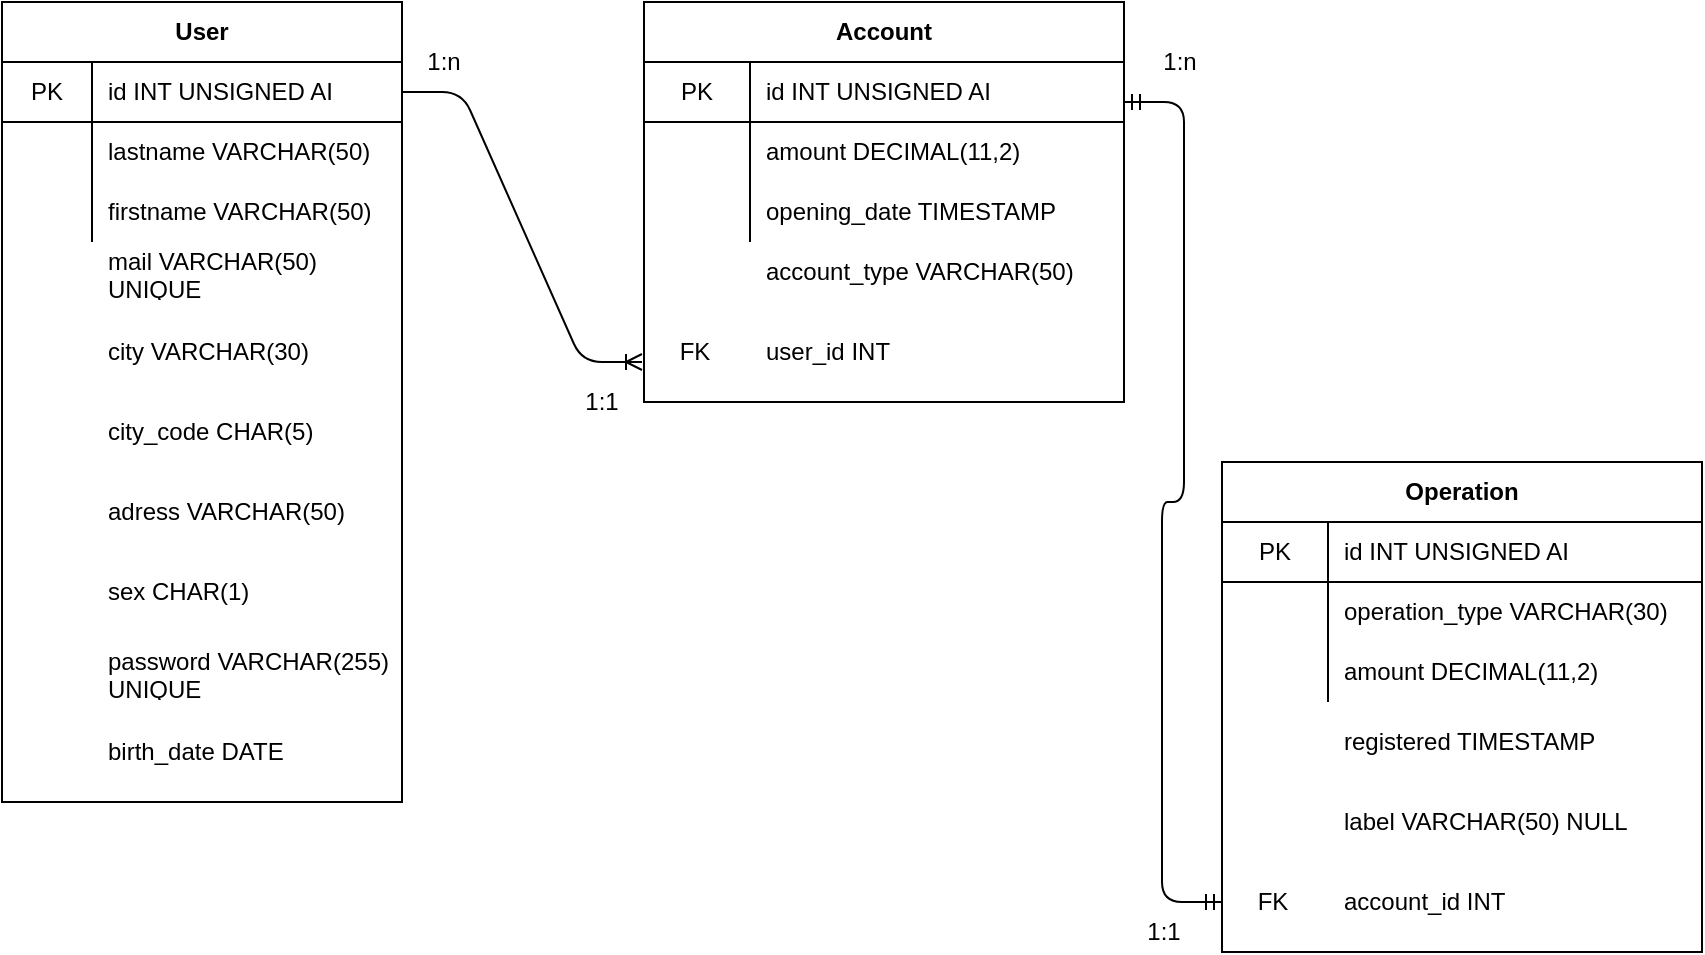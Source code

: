 <mxfile version="13.7.5" type="device"><diagram id="R2lEEEUBdFMjLlhIrx00" name="Page-1"><mxGraphModel dx="803" dy="495" grid="1" gridSize="10" guides="1" tooltips="1" connect="1" arrows="1" fold="1" page="1" pageScale="1" pageWidth="850" pageHeight="1100" math="0" shadow="0" extFonts="Permanent Marker^https://fonts.googleapis.com/css?family=Permanent+Marker"><root><mxCell id="0"/><mxCell id="1" parent="0"/><mxCell id="YwHxQ5i63lWsb7Xp2gXt-22" value="" style="shape=partialRectangle;html=1;whiteSpace=wrap;collapsible=0;dropTarget=0;pointerEvents=0;fillColor=none;top=0;left=0;bottom=0;right=0;points=[[0,0.5],[1,0.5]];portConstraint=eastwest;" parent="1" vertex="1"><mxGeometry y="160" width="200" height="30" as="geometry"/></mxCell><mxCell id="YwHxQ5i63lWsb7Xp2gXt-23" value="" style="shape=partialRectangle;html=1;whiteSpace=wrap;connectable=0;fillColor=none;top=0;left=0;bottom=0;right=0;overflow=hidden;" parent="YwHxQ5i63lWsb7Xp2gXt-22" vertex="1"><mxGeometry width="45" height="30" as="geometry"/></mxCell><mxCell id="YwHxQ5i63lWsb7Xp2gXt-24" value="mail VARCHAR(50) UNIQUE" style="shape=partialRectangle;html=1;whiteSpace=wrap;connectable=0;fillColor=none;top=0;left=0;bottom=0;right=0;align=left;spacingLeft=6;overflow=hidden;" parent="YwHxQ5i63lWsb7Xp2gXt-22" vertex="1"><mxGeometry x="45" width="155" height="30" as="geometry"/></mxCell><mxCell id="YwHxQ5i63lWsb7Xp2gXt-25" value="" style="shape=partialRectangle;html=1;whiteSpace=wrap;collapsible=0;dropTarget=0;pointerEvents=0;fillColor=none;top=0;left=0;bottom=0;right=0;points=[[0,0.5],[1,0.5]];portConstraint=eastwest;" parent="1" vertex="1"><mxGeometry y="200" width="200" height="30" as="geometry"/></mxCell><mxCell id="YwHxQ5i63lWsb7Xp2gXt-26" value="" style="shape=partialRectangle;html=1;whiteSpace=wrap;connectable=0;fillColor=none;top=0;left=0;bottom=0;right=0;overflow=hidden;" parent="YwHxQ5i63lWsb7Xp2gXt-25" vertex="1"><mxGeometry width="45" height="30" as="geometry"/></mxCell><mxCell id="YwHxQ5i63lWsb7Xp2gXt-27" value="city VARCHAR(30)" style="shape=partialRectangle;html=1;whiteSpace=wrap;connectable=0;fillColor=none;top=0;left=0;bottom=0;right=0;align=left;spacingLeft=6;overflow=hidden;" parent="YwHxQ5i63lWsb7Xp2gXt-25" vertex="1"><mxGeometry x="45" width="155" height="30" as="geometry"/></mxCell><mxCell id="YwHxQ5i63lWsb7Xp2gXt-28" value="city_code CHAR(5)" style="shape=partialRectangle;html=1;whiteSpace=wrap;connectable=0;fillColor=none;top=0;left=0;bottom=0;right=0;align=left;spacingLeft=6;overflow=hidden;" parent="1" vertex="1"><mxGeometry x="45" y="240" width="155" height="30" as="geometry"/></mxCell><mxCell id="YwHxQ5i63lWsb7Xp2gXt-29" value="adress VARCHAR(50)" style="shape=partialRectangle;html=1;whiteSpace=wrap;connectable=0;fillColor=none;top=0;left=0;bottom=0;right=0;align=left;spacingLeft=6;overflow=hidden;" parent="1" vertex="1"><mxGeometry x="45" y="280" width="155" height="30" as="geometry"/></mxCell><mxCell id="YwHxQ5i63lWsb7Xp2gXt-30" value="sex CHAR(1)" style="shape=partialRectangle;html=1;whiteSpace=wrap;connectable=0;fillColor=none;top=0;left=0;bottom=0;right=0;align=left;spacingLeft=6;overflow=hidden;" parent="1" vertex="1"><mxGeometry x="45" y="320" width="155" height="30" as="geometry"/></mxCell><mxCell id="YwHxQ5i63lWsb7Xp2gXt-31" value="password VARCHAR(255) UNIQUE" style="shape=partialRectangle;html=1;whiteSpace=wrap;connectable=0;fillColor=none;top=0;left=0;bottom=0;right=0;align=left;spacingLeft=6;overflow=hidden;" parent="1" vertex="1"><mxGeometry x="45" y="360" width="155" height="30" as="geometry"/></mxCell><mxCell id="YwHxQ5i63lWsb7Xp2gXt-32" value="birth_date DATE" style="shape=partialRectangle;html=1;whiteSpace=wrap;connectable=0;fillColor=none;top=0;left=0;bottom=0;right=0;align=left;spacingLeft=6;overflow=hidden;" parent="1" vertex="1"><mxGeometry x="45" y="400" width="155" height="30" as="geometry"/></mxCell><mxCell id="YwHxQ5i63lWsb7Xp2gXt-44" value="account_type VARCHAR(50)" style="shape=partialRectangle;html=1;whiteSpace=wrap;connectable=0;fillColor=none;top=0;left=0;bottom=0;right=0;align=left;spacingLeft=6;overflow=hidden;" parent="1" vertex="1"><mxGeometry x="374" y="160" width="187" height="30" as="geometry"/></mxCell><mxCell id="YwHxQ5i63lWsb7Xp2gXt-45" value="user_id INT" style="shape=partialRectangle;html=1;whiteSpace=wrap;connectable=0;fillColor=none;top=0;left=0;bottom=0;right=0;align=left;spacingLeft=6;overflow=hidden;" parent="1" vertex="1"><mxGeometry x="374" y="200" width="187" height="30" as="geometry"/></mxCell><mxCell id="YwHxQ5i63lWsb7Xp2gXt-46" value="FK" style="shape=partialRectangle;html=1;whiteSpace=wrap;connectable=0;fillColor=none;top=0;left=0;bottom=0;right=0;overflow=hidden;" parent="1" vertex="1"><mxGeometry x="320" y="200" width="53" height="30" as="geometry"/></mxCell><mxCell id="YwHxQ5i63lWsb7Xp2gXt-57" value="amount DECIMAL(11,2)" style="shape=partialRectangle;html=1;whiteSpace=wrap;connectable=0;fillColor=none;top=0;left=0;bottom=0;right=0;align=left;spacingLeft=6;overflow=hidden;" parent="1" vertex="1"><mxGeometry x="663" y="360" width="187" height="30" as="geometry"/></mxCell><mxCell id="YwHxQ5i63lWsb7Xp2gXt-58" value="registered TIMESTAMP" style="shape=partialRectangle;html=1;whiteSpace=wrap;connectable=0;fillColor=none;top=0;left=0;bottom=0;right=0;align=left;spacingLeft=6;overflow=hidden;" parent="1" vertex="1"><mxGeometry x="663" y="395" width="187" height="30" as="geometry"/></mxCell><mxCell id="YwHxQ5i63lWsb7Xp2gXt-59" value="account_id INT" style="shape=partialRectangle;html=1;whiteSpace=wrap;connectable=0;fillColor=none;top=0;left=0;bottom=0;right=0;align=left;spacingLeft=6;overflow=hidden;" parent="1" vertex="1"><mxGeometry x="663" y="475" width="187" height="30" as="geometry"/></mxCell><mxCell id="YwHxQ5i63lWsb7Xp2gXt-61" value="FK" style="shape=partialRectangle;html=1;whiteSpace=wrap;connectable=0;fillColor=none;top=0;left=0;bottom=0;right=0;overflow=hidden;" parent="1" vertex="1"><mxGeometry x="609" y="475" width="53" height="30" as="geometry"/></mxCell><mxCell id="YwHxQ5i63lWsb7Xp2gXt-64" value="label VARCHAR(50) NULL" style="shape=partialRectangle;html=1;whiteSpace=wrap;connectable=0;fillColor=none;top=0;left=0;bottom=0;right=0;align=left;spacingLeft=6;overflow=hidden;" parent="1" vertex="1"><mxGeometry x="663" y="435" width="187" height="30" as="geometry"/></mxCell><mxCell id="YwHxQ5i63lWsb7Xp2gXt-68" value="" style="edgeStyle=entityRelationEdgeStyle;fontSize=12;html=1;endArrow=ERoneToMany;exitX=1;exitY=0.5;exitDx=0;exitDy=0;" parent="1" source="YwHxQ5i63lWsb7Xp2gXt-13" edge="1"><mxGeometry width="100" height="100" relative="1" as="geometry"><mxPoint x="280" y="200" as="sourcePoint"/><mxPoint x="320" y="220" as="targetPoint"/></mxGeometry></mxCell><mxCell id="YwHxQ5i63lWsb7Xp2gXt-12" value="User" style="shape=table;html=1;whiteSpace=wrap;startSize=30;container=1;collapsible=0;childLayout=tableLayout;fixedRows=1;rowLines=0;fontStyle=1;align=center;" parent="1" vertex="1"><mxGeometry y="40" width="200" height="400" as="geometry"/></mxCell><mxCell id="YwHxQ5i63lWsb7Xp2gXt-13" value="" style="shape=partialRectangle;html=1;whiteSpace=wrap;collapsible=0;dropTarget=0;pointerEvents=0;fillColor=none;top=0;left=0;bottom=1;right=0;points=[[0,0.5],[1,0.5]];portConstraint=eastwest;" parent="YwHxQ5i63lWsb7Xp2gXt-12" vertex="1"><mxGeometry y="30" width="200" height="30" as="geometry"/></mxCell><mxCell id="YwHxQ5i63lWsb7Xp2gXt-14" value="PK" style="shape=partialRectangle;html=1;whiteSpace=wrap;connectable=0;fillColor=none;top=0;left=0;bottom=0;right=0;overflow=hidden;" parent="YwHxQ5i63lWsb7Xp2gXt-13" vertex="1"><mxGeometry width="45" height="30" as="geometry"/></mxCell><mxCell id="YwHxQ5i63lWsb7Xp2gXt-15" value="id INT UNSIGNED AI" style="shape=partialRectangle;html=1;whiteSpace=wrap;connectable=0;fillColor=none;top=0;left=0;bottom=0;right=0;align=left;spacingLeft=6;overflow=hidden;" parent="YwHxQ5i63lWsb7Xp2gXt-13" vertex="1"><mxGeometry x="45" width="155" height="30" as="geometry"/></mxCell><mxCell id="YwHxQ5i63lWsb7Xp2gXt-16" value="" style="shape=partialRectangle;html=1;whiteSpace=wrap;collapsible=0;dropTarget=0;pointerEvents=0;fillColor=none;top=0;left=0;bottom=0;right=0;points=[[0,0.5],[1,0.5]];portConstraint=eastwest;" parent="YwHxQ5i63lWsb7Xp2gXt-12" vertex="1"><mxGeometry y="60" width="200" height="30" as="geometry"/></mxCell><mxCell id="YwHxQ5i63lWsb7Xp2gXt-17" value="" style="shape=partialRectangle;html=1;whiteSpace=wrap;connectable=0;fillColor=none;top=0;left=0;bottom=0;right=0;overflow=hidden;" parent="YwHxQ5i63lWsb7Xp2gXt-16" vertex="1"><mxGeometry width="45" height="30" as="geometry"/></mxCell><mxCell id="YwHxQ5i63lWsb7Xp2gXt-18" value="lastname VARCHAR(50)" style="shape=partialRectangle;html=1;whiteSpace=wrap;connectable=0;fillColor=none;top=0;left=0;bottom=0;right=0;align=left;spacingLeft=6;overflow=hidden;" parent="YwHxQ5i63lWsb7Xp2gXt-16" vertex="1"><mxGeometry x="45" width="155" height="30" as="geometry"/></mxCell><mxCell id="YwHxQ5i63lWsb7Xp2gXt-19" value="" style="shape=partialRectangle;html=1;whiteSpace=wrap;collapsible=0;dropTarget=0;pointerEvents=0;fillColor=none;top=0;left=0;bottom=0;right=0;points=[[0,0.5],[1,0.5]];portConstraint=eastwest;" parent="YwHxQ5i63lWsb7Xp2gXt-12" vertex="1"><mxGeometry y="90" width="200" height="30" as="geometry"/></mxCell><mxCell id="YwHxQ5i63lWsb7Xp2gXt-20" value="" style="shape=partialRectangle;html=1;whiteSpace=wrap;connectable=0;fillColor=none;top=0;left=0;bottom=0;right=0;overflow=hidden;" parent="YwHxQ5i63lWsb7Xp2gXt-19" vertex="1"><mxGeometry width="45" height="30" as="geometry"/></mxCell><mxCell id="YwHxQ5i63lWsb7Xp2gXt-21" value="firstname VARCHAR(50)" style="shape=partialRectangle;html=1;whiteSpace=wrap;connectable=0;fillColor=none;top=0;left=0;bottom=0;right=0;align=left;spacingLeft=6;overflow=hidden;" parent="YwHxQ5i63lWsb7Xp2gXt-19" vertex="1"><mxGeometry x="45" width="155" height="30" as="geometry"/></mxCell><mxCell id="YwHxQ5i63lWsb7Xp2gXt-33" value="Account" style="shape=table;html=1;whiteSpace=wrap;startSize=30;container=1;collapsible=0;childLayout=tableLayout;fixedRows=1;rowLines=0;fontStyle=1;align=center;" parent="1" vertex="1"><mxGeometry x="321" y="40" width="240" height="200" as="geometry"/></mxCell><mxCell id="YwHxQ5i63lWsb7Xp2gXt-34" value="" style="shape=partialRectangle;html=1;whiteSpace=wrap;collapsible=0;dropTarget=0;pointerEvents=0;fillColor=none;top=0;left=0;bottom=1;right=0;points=[[0,0.5],[1,0.5]];portConstraint=eastwest;" parent="YwHxQ5i63lWsb7Xp2gXt-33" vertex="1"><mxGeometry y="30" width="240" height="30" as="geometry"/></mxCell><mxCell id="YwHxQ5i63lWsb7Xp2gXt-35" value="PK" style="shape=partialRectangle;html=1;whiteSpace=wrap;connectable=0;fillColor=none;top=0;left=0;bottom=0;right=0;overflow=hidden;" parent="YwHxQ5i63lWsb7Xp2gXt-34" vertex="1"><mxGeometry width="53" height="30" as="geometry"/></mxCell><mxCell id="YwHxQ5i63lWsb7Xp2gXt-36" value="id INT UNSIGNED AI" style="shape=partialRectangle;html=1;whiteSpace=wrap;connectable=0;fillColor=none;top=0;left=0;bottom=0;right=0;align=left;spacingLeft=6;overflow=hidden;" parent="YwHxQ5i63lWsb7Xp2gXt-34" vertex="1"><mxGeometry x="53" width="187" height="30" as="geometry"/></mxCell><mxCell id="YwHxQ5i63lWsb7Xp2gXt-37" value="" style="shape=partialRectangle;html=1;whiteSpace=wrap;collapsible=0;dropTarget=0;pointerEvents=0;fillColor=none;top=0;left=0;bottom=0;right=0;points=[[0,0.5],[1,0.5]];portConstraint=eastwest;" parent="YwHxQ5i63lWsb7Xp2gXt-33" vertex="1"><mxGeometry y="60" width="240" height="30" as="geometry"/></mxCell><mxCell id="YwHxQ5i63lWsb7Xp2gXt-38" value="" style="shape=partialRectangle;html=1;whiteSpace=wrap;connectable=0;fillColor=none;top=0;left=0;bottom=0;right=0;overflow=hidden;" parent="YwHxQ5i63lWsb7Xp2gXt-37" vertex="1"><mxGeometry width="53" height="30" as="geometry"/></mxCell><mxCell id="YwHxQ5i63lWsb7Xp2gXt-39" value="amount DECIMAL(11,2)" style="shape=partialRectangle;html=1;whiteSpace=wrap;connectable=0;fillColor=none;top=0;left=0;bottom=0;right=0;align=left;spacingLeft=6;overflow=hidden;" parent="YwHxQ5i63lWsb7Xp2gXt-37" vertex="1"><mxGeometry x="53" width="187" height="30" as="geometry"/></mxCell><mxCell id="YwHxQ5i63lWsb7Xp2gXt-40" value="" style="shape=partialRectangle;html=1;whiteSpace=wrap;collapsible=0;dropTarget=0;pointerEvents=0;fillColor=none;top=0;left=0;bottom=0;right=0;points=[[0,0.5],[1,0.5]];portConstraint=eastwest;" parent="YwHxQ5i63lWsb7Xp2gXt-33" vertex="1"><mxGeometry y="90" width="240" height="30" as="geometry"/></mxCell><mxCell id="YwHxQ5i63lWsb7Xp2gXt-41" value="" style="shape=partialRectangle;html=1;whiteSpace=wrap;connectable=0;fillColor=none;top=0;left=0;bottom=0;right=0;overflow=hidden;" parent="YwHxQ5i63lWsb7Xp2gXt-40" vertex="1"><mxGeometry width="53" height="30" as="geometry"/></mxCell><mxCell id="YwHxQ5i63lWsb7Xp2gXt-42" value="opening_date TIMESTAMP" style="shape=partialRectangle;html=1;whiteSpace=wrap;connectable=0;fillColor=none;top=0;left=0;bottom=0;right=0;align=left;spacingLeft=6;overflow=hidden;" parent="YwHxQ5i63lWsb7Xp2gXt-40" vertex="1"><mxGeometry x="53" width="187" height="30" as="geometry"/></mxCell><mxCell id="YwHxQ5i63lWsb7Xp2gXt-47" value="Operation" style="shape=table;html=1;whiteSpace=wrap;startSize=30;container=1;collapsible=0;childLayout=tableLayout;fixedRows=1;rowLines=0;fontStyle=1;align=center;" parent="1" vertex="1"><mxGeometry x="610" y="270" width="240" height="245" as="geometry"/></mxCell><mxCell id="YwHxQ5i63lWsb7Xp2gXt-48" value="" style="shape=partialRectangle;html=1;whiteSpace=wrap;collapsible=0;dropTarget=0;pointerEvents=0;fillColor=none;top=0;left=0;bottom=1;right=0;points=[[0,0.5],[1,0.5]];portConstraint=eastwest;" parent="YwHxQ5i63lWsb7Xp2gXt-47" vertex="1"><mxGeometry y="30" width="240" height="30" as="geometry"/></mxCell><mxCell id="YwHxQ5i63lWsb7Xp2gXt-49" value="PK" style="shape=partialRectangle;html=1;whiteSpace=wrap;connectable=0;fillColor=none;top=0;left=0;bottom=0;right=0;overflow=hidden;" parent="YwHxQ5i63lWsb7Xp2gXt-48" vertex="1"><mxGeometry width="53" height="30" as="geometry"/></mxCell><mxCell id="YwHxQ5i63lWsb7Xp2gXt-50" value="id INT UNSIGNED AI" style="shape=partialRectangle;html=1;whiteSpace=wrap;connectable=0;fillColor=none;top=0;left=0;bottom=0;right=0;align=left;spacingLeft=6;overflow=hidden;" parent="YwHxQ5i63lWsb7Xp2gXt-48" vertex="1"><mxGeometry x="53" width="187" height="30" as="geometry"/></mxCell><mxCell id="YwHxQ5i63lWsb7Xp2gXt-51" value="" style="shape=partialRectangle;html=1;whiteSpace=wrap;collapsible=0;dropTarget=0;pointerEvents=0;fillColor=none;top=0;left=0;bottom=0;right=0;points=[[0,0.5],[1,0.5]];portConstraint=eastwest;" parent="YwHxQ5i63lWsb7Xp2gXt-47" vertex="1"><mxGeometry y="60" width="240" height="30" as="geometry"/></mxCell><mxCell id="YwHxQ5i63lWsb7Xp2gXt-52" value="" style="shape=partialRectangle;html=1;whiteSpace=wrap;connectable=0;fillColor=none;top=0;left=0;bottom=0;right=0;overflow=hidden;" parent="YwHxQ5i63lWsb7Xp2gXt-51" vertex="1"><mxGeometry width="53" height="30" as="geometry"/></mxCell><mxCell id="YwHxQ5i63lWsb7Xp2gXt-53" value="operation_type VARCHAR(30)" style="shape=partialRectangle;html=1;whiteSpace=wrap;connectable=0;fillColor=none;top=0;left=0;bottom=0;right=0;align=left;spacingLeft=6;overflow=hidden;" parent="YwHxQ5i63lWsb7Xp2gXt-51" vertex="1"><mxGeometry x="53" width="187" height="30" as="geometry"/></mxCell><mxCell id="YwHxQ5i63lWsb7Xp2gXt-54" value="" style="shape=partialRectangle;html=1;whiteSpace=wrap;collapsible=0;dropTarget=0;pointerEvents=0;fillColor=none;top=0;left=0;bottom=0;right=0;points=[[0,0.5],[1,0.5]];portConstraint=eastwest;" parent="YwHxQ5i63lWsb7Xp2gXt-47" vertex="1"><mxGeometry y="90" width="240" height="30" as="geometry"/></mxCell><mxCell id="YwHxQ5i63lWsb7Xp2gXt-55" value="" style="shape=partialRectangle;html=1;whiteSpace=wrap;connectable=0;fillColor=none;top=0;left=0;bottom=0;right=0;overflow=hidden;" parent="YwHxQ5i63lWsb7Xp2gXt-54" vertex="1"><mxGeometry width="53" height="30" as="geometry"/></mxCell><mxCell id="YwHxQ5i63lWsb7Xp2gXt-56" value="" style="shape=partialRectangle;html=1;whiteSpace=wrap;connectable=0;fillColor=none;top=0;left=0;bottom=0;right=0;align=left;spacingLeft=6;overflow=hidden;" parent="YwHxQ5i63lWsb7Xp2gXt-54" vertex="1"><mxGeometry x="53" width="187" height="30" as="geometry"/></mxCell><mxCell id="YwHxQ5i63lWsb7Xp2gXt-70" value="" style="edgeStyle=entityRelationEdgeStyle;fontSize=12;html=1;endArrow=ERmandOne;startArrow=ERmandOne;exitX=1;exitY=0.25;exitDx=0;exitDy=0;" parent="1" source="YwHxQ5i63lWsb7Xp2gXt-33" edge="1"><mxGeometry width="100" height="100" relative="1" as="geometry"><mxPoint x="580" y="250" as="sourcePoint"/><mxPoint x="610" y="490" as="targetPoint"/></mxGeometry></mxCell><mxCell id="YwHxQ5i63lWsb7Xp2gXt-71" value="1:n" style="text;html=1;strokeColor=none;fillColor=none;align=center;verticalAlign=middle;whiteSpace=wrap;rounded=0;" parent="1" vertex="1"><mxGeometry x="201" y="60" width="40" height="20" as="geometry"/></mxCell><mxCell id="YwHxQ5i63lWsb7Xp2gXt-72" value="1:1" style="text;html=1;strokeColor=none;fillColor=none;align=center;verticalAlign=middle;whiteSpace=wrap;rounded=0;" parent="1" vertex="1"><mxGeometry x="280" y="230" width="40" height="20" as="geometry"/></mxCell><mxCell id="YwHxQ5i63lWsb7Xp2gXt-73" value="1:n" style="text;html=1;strokeColor=none;fillColor=none;align=center;verticalAlign=middle;whiteSpace=wrap;rounded=0;" parent="1" vertex="1"><mxGeometry x="569" y="60" width="40" height="20" as="geometry"/></mxCell><mxCell id="YwHxQ5i63lWsb7Xp2gXt-74" value="1:1" style="text;html=1;strokeColor=none;fillColor=none;align=center;verticalAlign=middle;whiteSpace=wrap;rounded=0;" parent="1" vertex="1"><mxGeometry x="561" y="495" width="40" height="20" as="geometry"/></mxCell></root></mxGraphModel></diagram></mxfile>